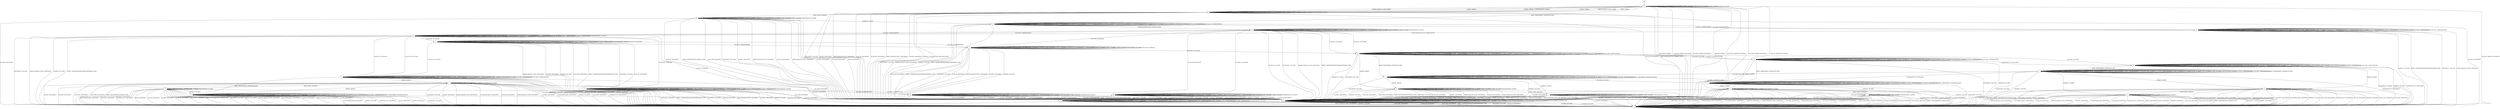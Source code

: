 digraph "" {
	graph ["Incoming time"=0.26549696922302246,
		"Outgoing time"=0.33815598487854004,
		Output="{'States': 32, 'Transitions': 683, 'Filename': '../results/ssh/OpenSSH-OpenSSH-z3-1.dot'}",
		Reference="{'States': 32, 'Transitions': 683, 'Filename': '../subjects/ssh/OpenSSH.dot'}",
		Solver=z3,
		Updated="{'States': 32, 'Transitions': 683, 'Filename': '../subjects/ssh/OpenSSH.dot'}",
		"f-measure"=1.0,
		precision=1.0,
		recall=1.0
	];
	a -> a	[key=0,
		label="KEXINIT / UNIMPLEMENTED"];
	a -> a	[key=1,
		label="CH_WINDOW_ADJUST / CH_NONE"];
	a -> a	[key=2,
		label="DEBUG / NO_RESP"];
	a -> a	[key=3,
		label="UA_PK_OK / UNIMPLEMENTED"];
	a -> a	[key=4,
		label="UA_NONE / UNIMPLEMENTED"];
	a -> a	[key=5,
		label="CH_EXTENDED_DATA / CH_NONE"];
	a -> a	[key=6,
		label="UA_PK_NOK / UNIMPLEMENTED"];
	a -> a	[key=7,
		label="CH_CLOSE / CH_NONE"];
	a -> a	[key=8,
		label="CH_REQUEST_PTY / CH_NONE"];
	a -> a	[key=9,
		label="KEX30 / UNIMPLEMENTED"];
	a -> a	[key=10,
		label="IGNORE / NO_RESP"];
	a -> a	[key=11,
		label="CH_EOF / CH_NONE"];
	a -> a	[key=12,
		label="CH_DATA / CH_NONE"];
	a -> a	[key=13,
		label="UNIMPLEMENTED / NO_RESP"];
	a -> a	[key=14,
		label="UA_PW_OK / UNIMPLEMENTED"];
	a -> a	[key=15,
		label="UA_PW_NOK / UNIMPLEMENTED"];
	a -> c	[key=0,
		label="DISCONNECT / NO_CONN"];
	a -> c	[key=1,
		label="SERVICE_REQUEST_CONN / DISCONNECT"];
	a -> c	[key=2,
		label="NEWKEYS / NO_CONN"];
	a -> c	[key=3,
		label="REKEY / UNIMPLEMENTED|UNIMPLEMENTED|NO_CONN"];
	a -> g	[key=0,
		label="SERVICE_REQUEST_AUTH / SERVICE_ACCEPT"];
	a -> h	[key=0,
		label="CH_OPEN / UNIMPLEMENTED"];
	b -> b	[key=0,
		label="SERVICE_REQUEST_AUTH / UNIMPLEMENTED"];
	b -> b	[key=1,
		label="CH_WINDOW_ADJUST / NO_RESP"];
	b -> b	[key=2,
		label="DEBUG / NO_RESP"];
	b -> b	[key=3,
		label="UA_PK_OK / UNIMPLEMENTED"];
	b -> b	[key=4,
		label="SERVICE_REQUEST_CONN / UNIMPLEMENTED"];
	b -> b	[key=5,
		label="UA_NONE / UNIMPLEMENTED"];
	b -> b	[key=6,
		label="CH_EXTENDED_DATA / NO_RESP"];
	b -> b	[key=7,
		label="UA_PK_NOK / UNIMPLEMENTED"];
	b -> b	[key=8,
		label="CH_OPEN / CH_MAX"];
	b -> b	[key=9,
		label="KEX30 / UNIMPLEMENTED"];
	b -> b	[key=10,
		label="IGNORE / NO_RESP"];
	b -> b	[key=11,
		label="CH_EOF / NO_RESP"];
	b -> b	[key=12,
		label="CH_DATA / NO_RESP"];
	b -> b	[key=13,
		label="UNIMPLEMENTED / NO_RESP"];
	b -> b	[key=14,
		label="UA_PW_OK / UNIMPLEMENTED"];
	b -> b	[key=15,
		label="UA_PW_NOK / UNIMPLEMENTED"];
	b -> m	[key=0,
		label="CH_REQUEST_PTY / CH_SUCCESS"];
	b -> t	[key=0,
		label="DISCONNECT / NO_CONN"];
	b -> t	[key=1,
		label="NEWKEYS / NO_CONN"];
	b -> u	[key=0,
		label="REKEY / KEXINIT|KEX31+NEWKEYS|NO_RESP"];
	b -> y	[key=0,
		label="CH_CLOSE / CH_CLOSE"];
	b -> cc	[key=0,
		label="KEXINIT / KEXINIT"];
	c -> c	[key=0,
		label="DISCONNECT / NO_CONN"];
	c -> c	[key=1,
		label="KEXINIT / NO_CONN"];
	c -> c	[key=2,
		label="SERVICE_REQUEST_AUTH / NO_CONN"];
	c -> c	[key=3,
		label="CH_WINDOW_ADJUST / CH_NONE"];
	c -> c	[key=4,
		label="DEBUG / NO_CONN"];
	c -> c	[key=5,
		label="UA_PK_OK / NO_CONN"];
	c -> c	[key=6,
		label="SERVICE_REQUEST_CONN / NO_CONN"];
	c -> c	[key=7,
		label="UA_NONE / NO_CONN"];
	c -> c	[key=8,
		label="CH_EXTENDED_DATA / CH_NONE"];
	c -> c	[key=9,
		label="NEWKEYS / NO_CONN"];
	c -> c	[key=10,
		label="UA_PK_NOK / NO_CONN"];
	c -> c	[key=11,
		label="CH_CLOSE / CH_NONE"];
	c -> c	[key=12,
		label="CH_REQUEST_PTY / CH_NONE"];
	c -> c	[key=13,
		label="KEX30 / NO_CONN"];
	c -> c	[key=14,
		label="IGNORE / NO_CONN"];
	c -> c	[key=15,
		label="CH_EOF / CH_NONE"];
	c -> c	[key=16,
		label="CH_DATA / CH_NONE"];
	c -> c	[key=17,
		label="UNIMPLEMENTED / NO_CONN"];
	c -> c	[key=18,
		label="UA_PW_OK / NO_CONN"];
	c -> c	[key=19,
		label="UA_PW_NOK / NO_CONN"];
	c -> c	[key=20,
		label="REKEY / NO_CONN|NO_CONN|NO_CONN"];
	c -> t	[key=0,
		label="CH_OPEN / NO_CONN"];
	d -> d	[key=0,
		label="KEXINIT / UNIMPLEMENTED"];
	d -> d	[key=1,
		label="SERVICE_REQUEST_AUTH / SERVICE_ACCEPT"];
	d -> d	[key=2,
		label="CH_WINDOW_ADJUST / UNIMPLEMENTED"];
	d -> d	[key=3,
		label="DEBUG / NO_RESP"];
	d -> d	[key=4,
		label="UA_NONE / UA_FAILURE"];
	d -> d	[key=5,
		label="CH_EXTENDED_DATA / UNIMPLEMENTED"];
	d -> d	[key=6,
		label="CH_OPEN / CH_MAX"];
	d -> d	[key=7,
		label="CH_REQUEST_PTY / UNIMPLEMENTED"];
	d -> d	[key=8,
		label="KEX30 / UNIMPLEMENTED"];
	d -> d	[key=9,
		label="IGNORE / NO_RESP"];
	d -> d	[key=10,
		label="CH_EOF / UNIMPLEMENTED"];
	d -> d	[key=11,
		label="CH_DATA / UNIMPLEMENTED"];
	d -> d	[key=12,
		label="UNIMPLEMENTED / NO_RESP"];
	d -> t	[key=0,
		label="DISCONNECT / NO_CONN"];
	d -> t	[key=1,
		label="UA_PK_OK / DISCONNECT"];
	d -> t	[key=2,
		label="SERVICE_REQUEST_CONN / DISCONNECT"];
	d -> t	[key=3,
		label="NEWKEYS / NO_CONN"];
	d -> t	[key=4,
		label="UA_PK_NOK / DISCONNECT"];
	d -> t	[key=5,
		label="UA_PW_OK / DISCONNECT"];
	d -> t	[key=6,
		label="UA_PW_NOK / DISCONNECT"];
	d -> t	[key=7,
		label="REKEY / UNIMPLEMENTED|UNIMPLEMENTED|NO_CONN"];
	d -> ff	[key=0,
		label="CH_CLOSE / UNIMPLEMENTED"];
	e -> c	[key=0,
		label="DISCONNECT / NO_CONN"];
	e -> c	[key=1,
		label="KEXINIT / DISCONNECT"];
	e -> c	[key=2,
		label="SERVICE_REQUEST_AUTH / DISCONNECT"];
	e -> c	[key=3,
		label="UA_PK_OK / DISCONNECT"];
	e -> c	[key=4,
		label="SERVICE_REQUEST_CONN / DISCONNECT"];
	e -> c	[key=5,
		label="UA_NONE / DISCONNECT"];
	e -> c	[key=6,
		label="UA_PK_NOK / DISCONNECT"];
	e -> c	[key=7,
		label="KEX30 / DISCONNECT"];
	e -> c	[key=8,
		label="UA_PW_OK / DISCONNECT"];
	e -> c	[key=9,
		label="UA_PW_NOK / DISCONNECT"];
	e -> c	[key=10,
		label="REKEY / DISCONNECT|NO_CONN|NO_CONN"];
	e -> e	[key=0,
		label="CH_WINDOW_ADJUST / CH_NONE"];
	e -> e	[key=1,
		label="DEBUG / NO_RESP"];
	e -> e	[key=2,
		label="CH_EXTENDED_DATA / CH_NONE"];
	e -> e	[key=3,
		label="CH_CLOSE / CH_NONE"];
	e -> e	[key=4,
		label="CH_REQUEST_PTY / CH_NONE"];
	e -> e	[key=5,
		label="IGNORE / NO_RESP"];
	e -> e	[key=6,
		label="CH_EOF / CH_NONE"];
	e -> e	[key=7,
		label="CH_DATA / CH_NONE"];
	e -> e	[key=8,
		label="UNIMPLEMENTED / NO_RESP"];
	e -> l	[key=0,
		label="NEWKEYS / NO_RESP"];
	e -> t	[key=0,
		label="CH_OPEN / DISCONNECT"];
	f -> c	[key=0,
		label="CH_CLOSE / DISCONNECT"];
	f -> f	[key=0,
		label="DEBUG / NO_RESP"];
	f -> f	[key=1,
		label="CH_OPEN / CH_MAX"];
	f -> f	[key=2,
		label="IGNORE / NO_RESP"];
	f -> f	[key=3,
		label="UNIMPLEMENTED / NO_RESP"];
	f -> j	[key=0,
		label="KEX30 / KEX31+NEWKEYS"];
	f -> t	[key=0,
		label="DISCONNECT / NO_CONN"];
	f -> t	[key=1,
		label="KEXINIT / DISCONNECT"];
	f -> t	[key=2,
		label="SERVICE_REQUEST_AUTH / DISCONNECT"];
	f -> t	[key=3,
		label="CH_WINDOW_ADJUST / DISCONNECT"];
	f -> t	[key=4,
		label="UA_PK_OK / DISCONNECT"];
	f -> t	[key=5,
		label="SERVICE_REQUEST_CONN / DISCONNECT"];
	f -> t	[key=6,
		label="UA_NONE / DISCONNECT"];
	f -> t	[key=7,
		label="CH_EXTENDED_DATA / DISCONNECT"];
	f -> t	[key=8,
		label="NEWKEYS / NO_CONN"];
	f -> t	[key=9,
		label="UA_PK_NOK / DISCONNECT"];
	f -> t	[key=10,
		label="CH_REQUEST_PTY / DISCONNECT"];
	f -> t	[key=11,
		label="CH_EOF / DISCONNECT"];
	f -> t	[key=12,
		label="CH_DATA / DISCONNECT"];
	f -> t	[key=13,
		label="UA_PW_OK / DISCONNECT"];
	f -> t	[key=14,
		label="UA_PW_NOK / DISCONNECT"];
	f -> t	[key=15,
		label="REKEY / DISCONNECT|NO_CONN|NO_CONN"];
	g -> c	[key=0,
		label="DISCONNECT / NO_CONN"];
	g -> c	[key=1,
		label="SERVICE_REQUEST_CONN / DISCONNECT"];
	g -> c	[key=2,
		label="NEWKEYS / NO_CONN"];
	g -> c	[key=3,
		label="REKEY / UNIMPLEMENTED|UNIMPLEMENTED|NO_CONN"];
	g -> g	[key=0,
		label="KEXINIT / UNIMPLEMENTED"];
	g -> g	[key=1,
		label="SERVICE_REQUEST_AUTH / SERVICE_ACCEPT"];
	g -> g	[key=2,
		label="CH_WINDOW_ADJUST / CH_NONE"];
	g -> g	[key=3,
		label="DEBUG / NO_RESP"];
	g -> g	[key=4,
		label="CH_EXTENDED_DATA / CH_NONE"];
	g -> g	[key=5,
		label="CH_CLOSE / CH_NONE"];
	g -> g	[key=6,
		label="CH_REQUEST_PTY / CH_NONE"];
	g -> g	[key=7,
		label="KEX30 / UNIMPLEMENTED"];
	g -> g	[key=8,
		label="IGNORE / NO_RESP"];
	g -> g	[key=9,
		label="CH_EOF / CH_NONE"];
	g -> g	[key=10,
		label="CH_DATA / CH_NONE"];
	g -> g	[key=11,
		label="UNIMPLEMENTED / NO_RESP"];
	g -> k	[key=0,
		label="CH_OPEN / UNIMPLEMENTED"];
	g -> r	[key=0,
		label="UA_PW_NOK / UA_FAILURE"];
	g -> y	[key=0,
		label="UA_PK_OK / UA_SUCCESS"];
	g -> y	[key=1,
		label="UA_PW_OK / UA_SUCCESS"];
	g -> aa	[key=0,
		label="UA_PK_NOK / UA_FAILURE"];
	g -> ff	[key=0,
		label="UA_NONE / UA_FAILURE"];
	h -> a	[key=0,
		label="CH_CLOSE / UNIMPLEMENTED"];
	h -> h	[key=0,
		label="KEXINIT / UNIMPLEMENTED"];
	h -> h	[key=1,
		label="CH_WINDOW_ADJUST / UNIMPLEMENTED"];
	h -> h	[key=2,
		label="DEBUG / NO_RESP"];
	h -> h	[key=3,
		label="UA_PK_OK / UNIMPLEMENTED"];
	h -> h	[key=4,
		label="UA_NONE / UNIMPLEMENTED"];
	h -> h	[key=5,
		label="CH_EXTENDED_DATA / UNIMPLEMENTED"];
	h -> h	[key=6,
		label="UA_PK_NOK / UNIMPLEMENTED"];
	h -> h	[key=7,
		label="CH_OPEN / CH_MAX"];
	h -> h	[key=8,
		label="CH_REQUEST_PTY / UNIMPLEMENTED"];
	h -> h	[key=9,
		label="KEX30 / UNIMPLEMENTED"];
	h -> h	[key=10,
		label="IGNORE / NO_RESP"];
	h -> h	[key=11,
		label="CH_EOF / UNIMPLEMENTED"];
	h -> h	[key=12,
		label="CH_DATA / UNIMPLEMENTED"];
	h -> h	[key=13,
		label="UNIMPLEMENTED / NO_RESP"];
	h -> h	[key=14,
		label="UA_PW_OK / UNIMPLEMENTED"];
	h -> h	[key=15,
		label="UA_PW_NOK / UNIMPLEMENTED"];
	h -> k	[key=0,
		label="SERVICE_REQUEST_AUTH / SERVICE_ACCEPT"];
	h -> t	[key=0,
		label="DISCONNECT / NO_CONN"];
	h -> t	[key=1,
		label="SERVICE_REQUEST_CONN / DISCONNECT"];
	h -> t	[key=2,
		label="NEWKEYS / NO_CONN"];
	h -> t	[key=3,
		label="REKEY / UNIMPLEMENTED|UNIMPLEMENTED|NO_CONN"];
	i -> c	[key=0,
		label="CH_CLOSE / DISCONNECT"];
	i -> i	[key=0,
		label="DEBUG / NO_RESP"];
	i -> i	[key=1,
		label="CH_OPEN / CH_MAX"];
	i -> i	[key=2,
		label="IGNORE / NO_RESP"];
	i -> i	[key=3,
		label="UNIMPLEMENTED / NO_RESP"];
	i -> t	[key=0,
		label="DISCONNECT / NO_CONN"];
	i -> t	[key=1,
		label="KEXINIT / DISCONNECT"];
	i -> t	[key=2,
		label="SERVICE_REQUEST_AUTH / DISCONNECT"];
	i -> t	[key=3,
		label="CH_WINDOW_ADJUST / DISCONNECT"];
	i -> t	[key=4,
		label="UA_PK_OK / DISCONNECT"];
	i -> t	[key=5,
		label="SERVICE_REQUEST_CONN / DISCONNECT"];
	i -> t	[key=6,
		label="UA_NONE / DISCONNECT"];
	i -> t	[key=7,
		label="CH_EXTENDED_DATA / DISCONNECT"];
	i -> t	[key=8,
		label="NEWKEYS / NO_CONN"];
	i -> t	[key=9,
		label="UA_PK_NOK / DISCONNECT"];
	i -> t	[key=10,
		label="CH_REQUEST_PTY / DISCONNECT"];
	i -> t	[key=11,
		label="CH_EOF / DISCONNECT"];
	i -> t	[key=12,
		label="CH_DATA / DISCONNECT"];
	i -> t	[key=13,
		label="UA_PW_OK / DISCONNECT"];
	i -> t	[key=14,
		label="UA_PW_NOK / DISCONNECT"];
	i -> t	[key=15,
		label="REKEY / DISCONNECT|NO_CONN|NO_CONN"];
	i -> z	[key=0,
		label="KEX30 / KEX31+NEWKEYS"];
	j -> c	[key=0,
		label="CH_CLOSE / DISCONNECT"];
	j -> j	[key=0,
		label="DEBUG / NO_RESP"];
	j -> j	[key=1,
		label="CH_OPEN / CH_MAX"];
	j -> j	[key=2,
		label="IGNORE / NO_RESP"];
	j -> j	[key=3,
		label="UNIMPLEMENTED / NO_RESP"];
	j -> s	[key=0,
		label="NEWKEYS / NO_RESP"];
	j -> t	[key=0,
		label="DISCONNECT / NO_CONN"];
	j -> t	[key=1,
		label="KEXINIT / DISCONNECT"];
	j -> t	[key=2,
		label="SERVICE_REQUEST_AUTH / DISCONNECT"];
	j -> t	[key=3,
		label="CH_WINDOW_ADJUST / DISCONNECT"];
	j -> t	[key=4,
		label="UA_PK_OK / DISCONNECT"];
	j -> t	[key=5,
		label="SERVICE_REQUEST_CONN / DISCONNECT"];
	j -> t	[key=6,
		label="UA_NONE / DISCONNECT"];
	j -> t	[key=7,
		label="CH_EXTENDED_DATA / DISCONNECT"];
	j -> t	[key=8,
		label="UA_PK_NOK / DISCONNECT"];
	j -> t	[key=9,
		label="CH_REQUEST_PTY / DISCONNECT"];
	j -> t	[key=10,
		label="KEX30 / DISCONNECT"];
	j -> t	[key=11,
		label="CH_EOF / DISCONNECT"];
	j -> t	[key=12,
		label="CH_DATA / DISCONNECT"];
	j -> t	[key=13,
		label="UA_PW_OK / DISCONNECT"];
	j -> t	[key=14,
		label="UA_PW_NOK / DISCONNECT"];
	j -> t	[key=15,
		label="REKEY / DISCONNECT|NO_CONN|NO_CONN"];
	k -> d	[key=0,
		label="UA_NONE / UA_FAILURE"];
	k -> g	[key=0,
		label="CH_CLOSE / UNIMPLEMENTED"];
	k -> k	[key=0,
		label="KEXINIT / UNIMPLEMENTED"];
	k -> k	[key=1,
		label="SERVICE_REQUEST_AUTH / SERVICE_ACCEPT"];
	k -> k	[key=2,
		label="CH_WINDOW_ADJUST / UNIMPLEMENTED"];
	k -> k	[key=3,
		label="DEBUG / NO_RESP"];
	k -> k	[key=4,
		label="CH_EXTENDED_DATA / UNIMPLEMENTED"];
	k -> k	[key=5,
		label="CH_OPEN / CH_MAX"];
	k -> k	[key=6,
		label="CH_REQUEST_PTY / UNIMPLEMENTED"];
	k -> k	[key=7,
		label="KEX30 / UNIMPLEMENTED"];
	k -> k	[key=8,
		label="IGNORE / NO_RESP"];
	k -> k	[key=9,
		label="CH_EOF / UNIMPLEMENTED"];
	k -> k	[key=10,
		label="CH_DATA / UNIMPLEMENTED"];
	k -> k	[key=11,
		label="UNIMPLEMENTED / NO_RESP"];
	k -> o	[key=0,
		label="UA_PW_NOK / UA_FAILURE"];
	k -> q	[key=0,
		label="UA_PK_NOK / UA_FAILURE"];
	k -> t	[key=0,
		label="DISCONNECT / NO_CONN"];
	k -> t	[key=1,
		label="SERVICE_REQUEST_CONN / DISCONNECT"];
	k -> t	[key=2,
		label="NEWKEYS / NO_CONN"];
	k -> t	[key=3,
		label="REKEY / UNIMPLEMENTED|UNIMPLEMENTED|NO_CONN"];
	k -> x	[key=0,
		label="UA_PK_OK / UA_SUCCESS"];
	k -> x	[key=1,
		label="UA_PW_OK / UA_SUCCESS"];
	l -> c	[key=0,
		label="DISCONNECT / NO_CONN"];
	l -> c	[key=1,
		label="NEWKEYS / NO_CONN"];
	l -> l	[key=0,
		label="SERVICE_REQUEST_AUTH / NO_RESP"];
	l -> l	[key=1,
		label="CH_WINDOW_ADJUST / CH_NONE"];
	l -> l	[key=2,
		label="DEBUG / NO_RESP"];
	l -> l	[key=3,
		label="UA_PK_OK / UNIMPLEMENTED"];
	l -> l	[key=4,
		label="SERVICE_REQUEST_CONN / NO_RESP"];
	l -> l	[key=5,
		label="UA_NONE / UNIMPLEMENTED"];
	l -> l	[key=6,
		label="CH_EXTENDED_DATA / CH_NONE"];
	l -> l	[key=7,
		label="UA_PK_NOK / UNIMPLEMENTED"];
	l -> l	[key=8,
		label="CH_CLOSE / CH_NONE"];
	l -> l	[key=9,
		label="CH_REQUEST_PTY / CH_NONE"];
	l -> l	[key=10,
		label="KEX30 / NO_RESP"];
	l -> l	[key=11,
		label="IGNORE / NO_RESP"];
	l -> l	[key=12,
		label="CH_EOF / CH_NONE"];
	l -> l	[key=13,
		label="CH_DATA / CH_NONE"];
	l -> l	[key=14,
		label="UNIMPLEMENTED / NO_RESP"];
	l -> l	[key=15,
		label="UA_PW_OK / UNIMPLEMENTED"];
	l -> l	[key=16,
		label="UA_PW_NOK / UNIMPLEMENTED"];
	l -> l	[key=17,
		label="REKEY / KEXINIT|KEX31+NEWKEYS|NO_RESP"];
	l -> p	[key=0,
		label="KEXINIT / KEXINIT"];
	l -> u	[key=0,
		label="CH_OPEN / CH_OPEN_SUCCESS"];
	m -> f	[key=0,
		label="KEXINIT / KEXINIT"];
	m -> m	[key=0,
		label="SERVICE_REQUEST_AUTH / UNIMPLEMENTED"];
	m -> m	[key=1,
		label="CH_WINDOW_ADJUST / NO_RESP"];
	m -> m	[key=2,
		label="DEBUG / NO_RESP"];
	m -> m	[key=3,
		label="UA_PK_OK / UNIMPLEMENTED"];
	m -> m	[key=4,
		label="SERVICE_REQUEST_CONN / UNIMPLEMENTED"];
	m -> m	[key=5,
		label="UA_NONE / UNIMPLEMENTED"];
	m -> m	[key=6,
		label="CH_EXTENDED_DATA / NO_RESP"];
	m -> m	[key=7,
		label="UA_PK_NOK / UNIMPLEMENTED"];
	m -> m	[key=8,
		label="CH_OPEN / CH_MAX"];
	m -> m	[key=9,
		label="KEX30 / UNIMPLEMENTED"];
	m -> m	[key=10,
		label="IGNORE / NO_RESP"];
	m -> m	[key=11,
		label="CH_EOF / NO_RESP"];
	m -> m	[key=12,
		label="CH_DATA / NO_RESP"];
	m -> m	[key=13,
		label="UNIMPLEMENTED / NO_RESP"];
	m -> m	[key=14,
		label="UA_PW_OK / UNIMPLEMENTED"];
	m -> m	[key=15,
		label="UA_PW_NOK / UNIMPLEMENTED"];
	m -> s	[key=0,
		label="REKEY / KEXINIT|KEX31+NEWKEYS|NO_RESP"];
	m -> t	[key=0,
		label="DISCONNECT / NO_CONN"];
	m -> t	[key=1,
		label="NEWKEYS / NO_CONN"];
	m -> t	[key=2,
		label="CH_REQUEST_PTY / DISCONNECT"];
	m -> y	[key=0,
		label="CH_CLOSE / CH_CLOSE"];
	n -> a	[key=0,
		label="REKEY / KEXINIT|KEX31+NEWKEYS|NO_RESP"];
	n -> c	[key=0,
		label="DISCONNECT / KEXINIT"];
	n -> c	[key=1,
		label="UA_PK_OK / KEXINIT+DISCONNECT"];
	n -> c	[key=2,
		label="UA_NONE / KEXINIT+DISCONNECT"];
	n -> c	[key=3,
		label="NEWKEYS / KEXINIT"];
	n -> c	[key=4,
		label="UA_PK_NOK / KEXINIT+DISCONNECT"];
	n -> c	[key=5,
		label="UA_PW_OK / KEXINIT+DISCONNECT"];
	n -> c	[key=6,
		label="UA_PW_NOK / KEXINIT+DISCONNECT"];
	n -> n	[key=0,
		label="CH_WINDOW_ADJUST / CH_NONE"];
	n -> n	[key=1,
		label="CH_EXTENDED_DATA / CH_NONE"];
	n -> n	[key=2,
		label="CH_CLOSE / CH_NONE"];
	n -> n	[key=3,
		label="CH_REQUEST_PTY / CH_NONE"];
	n -> n	[key=4,
		label="CH_EOF / CH_NONE"];
	n -> n	[key=5,
		label="CH_DATA / CH_NONE"];
	n -> t	[key=0,
		label="CH_OPEN / KEXINIT+DISCONNECT"];
	n -> dd	[key=0,
		label="KEXINIT / KEXINIT"];
	n -> dd	[key=1,
		label="SERVICE_REQUEST_AUTH / KEXINIT"];
	n -> dd	[key=2,
		label="DEBUG / KEXINIT"];
	n -> dd	[key=3,
		label="SERVICE_REQUEST_CONN / KEXINIT"];
	n -> dd	[key=4,
		label="KEX30 / KEXINIT"];
	n -> dd	[key=5,
		label="IGNORE / KEXINIT"];
	n -> dd	[key=6,
		label="UNIMPLEMENTED / KEXINIT"];
	o -> o	[key=0,
		label="KEXINIT / UNIMPLEMENTED"];
	o -> o	[key=1,
		label="SERVICE_REQUEST_AUTH / SERVICE_ACCEPT"];
	o -> o	[key=2,
		label="CH_WINDOW_ADJUST / UNIMPLEMENTED"];
	o -> o	[key=3,
		label="DEBUG / NO_RESP"];
	o -> o	[key=4,
		label="CH_EXTENDED_DATA / UNIMPLEMENTED"];
	o -> o	[key=5,
		label="CH_OPEN / CH_MAX"];
	o -> o	[key=6,
		label="CH_REQUEST_PTY / UNIMPLEMENTED"];
	o -> o	[key=7,
		label="KEX30 / UNIMPLEMENTED"];
	o -> o	[key=8,
		label="IGNORE / NO_RESP"];
	o -> o	[key=9,
		label="CH_EOF / UNIMPLEMENTED"];
	o -> o	[key=10,
		label="CH_DATA / UNIMPLEMENTED"];
	o -> o	[key=11,
		label="UNIMPLEMENTED / NO_RESP"];
	o -> o	[key=12,
		label="UA_PW_NOK / UA_FAILURE"];
	o -> r	[key=0,
		label="CH_CLOSE / UNIMPLEMENTED"];
	o -> t	[key=0,
		label="DISCONNECT / NO_CONN"];
	o -> t	[key=1,
		label="UA_PK_OK / DISCONNECT"];
	o -> t	[key=2,
		label="SERVICE_REQUEST_CONN / DISCONNECT"];
	o -> t	[key=3,
		label="UA_NONE / DISCONNECT"];
	o -> t	[key=4,
		label="NEWKEYS / NO_CONN"];
	o -> t	[key=5,
		label="UA_PK_NOK / DISCONNECT"];
	o -> t	[key=6,
		label="REKEY / UNIMPLEMENTED|UNIMPLEMENTED|NO_CONN"];
	o -> x	[key=0,
		label="UA_PW_OK / UA_SUCCESS"];
	p -> c	[key=0,
		label="DISCONNECT / NO_CONN"];
	p -> c	[key=1,
		label="KEXINIT / DISCONNECT"];
	p -> c	[key=2,
		label="SERVICE_REQUEST_AUTH / DISCONNECT"];
	p -> c	[key=3,
		label="UA_PK_OK / DISCONNECT"];
	p -> c	[key=4,
		label="SERVICE_REQUEST_CONN / DISCONNECT"];
	p -> c	[key=5,
		label="UA_NONE / DISCONNECT"];
	p -> c	[key=6,
		label="NEWKEYS / NO_CONN"];
	p -> c	[key=7,
		label="UA_PK_NOK / DISCONNECT"];
	p -> c	[key=8,
		label="UA_PW_OK / DISCONNECT"];
	p -> c	[key=9,
		label="UA_PW_NOK / DISCONNECT"];
	p -> c	[key=10,
		label="REKEY / DISCONNECT|NO_CONN|NO_CONN"];
	p -> e	[key=0,
		label="KEX30 / KEX31+NEWKEYS"];
	p -> p	[key=0,
		label="CH_WINDOW_ADJUST / CH_NONE"];
	p -> p	[key=1,
		label="DEBUG / NO_RESP"];
	p -> p	[key=2,
		label="CH_EXTENDED_DATA / CH_NONE"];
	p -> p	[key=3,
		label="CH_CLOSE / CH_NONE"];
	p -> p	[key=4,
		label="CH_REQUEST_PTY / CH_NONE"];
	p -> p	[key=5,
		label="IGNORE / NO_RESP"];
	p -> p	[key=6,
		label="CH_EOF / CH_NONE"];
	p -> p	[key=7,
		label="CH_DATA / CH_NONE"];
	p -> p	[key=8,
		label="UNIMPLEMENTED / NO_RESP"];
	p -> t	[key=0,
		label="CH_OPEN / DISCONNECT"];
	q -> q	[key=0,
		label="KEXINIT / UNIMPLEMENTED"];
	q -> q	[key=1,
		label="SERVICE_REQUEST_AUTH / SERVICE_ACCEPT"];
	q -> q	[key=2,
		label="CH_WINDOW_ADJUST / UNIMPLEMENTED"];
	q -> q	[key=3,
		label="DEBUG / NO_RESP"];
	q -> q	[key=4,
		label="CH_EXTENDED_DATA / UNIMPLEMENTED"];
	q -> q	[key=5,
		label="UA_PK_NOK / UA_FAILURE"];
	q -> q	[key=6,
		label="CH_OPEN / CH_MAX"];
	q -> q	[key=7,
		label="CH_REQUEST_PTY / UNIMPLEMENTED"];
	q -> q	[key=8,
		label="KEX30 / UNIMPLEMENTED"];
	q -> q	[key=9,
		label="IGNORE / NO_RESP"];
	q -> q	[key=10,
		label="CH_EOF / UNIMPLEMENTED"];
	q -> q	[key=11,
		label="CH_DATA / UNIMPLEMENTED"];
	q -> q	[key=12,
		label="UNIMPLEMENTED / NO_RESP"];
	q -> t	[key=0,
		label="DISCONNECT / NO_CONN"];
	q -> t	[key=1,
		label="UA_PK_OK / DISCONNECT"];
	q -> t	[key=2,
		label="SERVICE_REQUEST_CONN / DISCONNECT"];
	q -> t	[key=3,
		label="UA_NONE / DISCONNECT"];
	q -> t	[key=4,
		label="NEWKEYS / NO_CONN"];
	q -> t	[key=5,
		label="UA_PW_OK / DISCONNECT"];
	q -> t	[key=6,
		label="UA_PW_NOK / DISCONNECT"];
	q -> t	[key=7,
		label="REKEY / UNIMPLEMENTED|UNIMPLEMENTED|NO_CONN"];
	q -> aa	[key=0,
		label="CH_CLOSE / UNIMPLEMENTED"];
	r -> c	[key=0,
		label="DISCONNECT / NO_CONN"];
	r -> c	[key=1,
		label="UA_PK_OK / DISCONNECT"];
	r -> c	[key=2,
		label="SERVICE_REQUEST_CONN / DISCONNECT"];
	r -> c	[key=3,
		label="UA_NONE / DISCONNECT"];
	r -> c	[key=4,
		label="NEWKEYS / NO_CONN"];
	r -> c	[key=5,
		label="UA_PK_NOK / DISCONNECT"];
	r -> c	[key=6,
		label="REKEY / UNIMPLEMENTED|UNIMPLEMENTED|NO_CONN"];
	r -> o	[key=0,
		label="CH_OPEN / UNIMPLEMENTED"];
	r -> r	[key=0,
		label="KEXINIT / UNIMPLEMENTED"];
	r -> r	[key=1,
		label="SERVICE_REQUEST_AUTH / SERVICE_ACCEPT"];
	r -> r	[key=2,
		label="CH_WINDOW_ADJUST / CH_NONE"];
	r -> r	[key=3,
		label="DEBUG / NO_RESP"];
	r -> r	[key=4,
		label="CH_EXTENDED_DATA / CH_NONE"];
	r -> r	[key=5,
		label="CH_CLOSE / CH_NONE"];
	r -> r	[key=6,
		label="CH_REQUEST_PTY / CH_NONE"];
	r -> r	[key=7,
		label="KEX30 / UNIMPLEMENTED"];
	r -> r	[key=8,
		label="IGNORE / NO_RESP"];
	r -> r	[key=9,
		label="CH_EOF / CH_NONE"];
	r -> r	[key=10,
		label="CH_DATA / CH_NONE"];
	r -> r	[key=11,
		label="UNIMPLEMENTED / NO_RESP"];
	r -> r	[key=12,
		label="UA_PW_NOK / UA_FAILURE"];
	r -> y	[key=0,
		label="UA_PW_OK / UA_SUCCESS"];
	s -> f	[key=0,
		label="KEXINIT / KEXINIT"];
	s -> l	[key=0,
		label="CH_CLOSE / CH_CLOSE"];
	s -> s	[key=0,
		label="SERVICE_REQUEST_AUTH / NO_RESP"];
	s -> s	[key=1,
		label="CH_WINDOW_ADJUST / NO_RESP"];
	s -> s	[key=2,
		label="DEBUG / NO_RESP"];
	s -> s	[key=3,
		label="UA_PK_OK / UNIMPLEMENTED"];
	s -> s	[key=4,
		label="SERVICE_REQUEST_CONN / NO_RESP"];
	s -> s	[key=5,
		label="UA_NONE / UNIMPLEMENTED"];
	s -> s	[key=6,
		label="CH_EXTENDED_DATA / NO_RESP"];
	s -> s	[key=7,
		label="UA_PK_NOK / UNIMPLEMENTED"];
	s -> s	[key=8,
		label="CH_OPEN / CH_MAX"];
	s -> s	[key=9,
		label="KEX30 / NO_RESP"];
	s -> s	[key=10,
		label="IGNORE / NO_RESP"];
	s -> s	[key=11,
		label="CH_EOF / NO_RESP"];
	s -> s	[key=12,
		label="CH_DATA / NO_RESP"];
	s -> s	[key=13,
		label="UNIMPLEMENTED / NO_RESP"];
	s -> s	[key=14,
		label="UA_PW_OK / UNIMPLEMENTED"];
	s -> s	[key=15,
		label="UA_PW_NOK / UNIMPLEMENTED"];
	s -> s	[key=16,
		label="REKEY / KEXINIT|KEX31+NEWKEYS|NO_RESP"];
	s -> t	[key=0,
		label="DISCONNECT / NO_CONN"];
	s -> t	[key=1,
		label="NEWKEYS / NO_CONN"];
	s -> t	[key=2,
		label="CH_REQUEST_PTY / DISCONNECT"];
	t -> c	[key=0,
		label="CH_CLOSE / NO_CONN"];
	t -> t	[key=0,
		label="DISCONNECT / NO_CONN"];
	t -> t	[key=1,
		label="KEXINIT / NO_CONN"];
	t -> t	[key=2,
		label="SERVICE_REQUEST_AUTH / NO_CONN"];
	t -> t	[key=3,
		label="CH_WINDOW_ADJUST / NO_CONN"];
	t -> t	[key=4,
		label="DEBUG / NO_CONN"];
	t -> t	[key=5,
		label="UA_PK_OK / NO_CONN"];
	t -> t	[key=6,
		label="SERVICE_REQUEST_CONN / NO_CONN"];
	t -> t	[key=7,
		label="UA_NONE / NO_CONN"];
	t -> t	[key=8,
		label="CH_EXTENDED_DATA / NO_CONN"];
	t -> t	[key=9,
		label="NEWKEYS / NO_CONN"];
	t -> t	[key=10,
		label="UA_PK_NOK / NO_CONN"];
	t -> t	[key=11,
		label="CH_OPEN / CH_MAX"];
	t -> t	[key=12,
		label="CH_REQUEST_PTY / NO_CONN"];
	t -> t	[key=13,
		label="KEX30 / NO_CONN"];
	t -> t	[key=14,
		label="IGNORE / NO_CONN"];
	t -> t	[key=15,
		label="CH_EOF / NO_CONN"];
	t -> t	[key=16,
		label="CH_DATA / NO_CONN"];
	t -> t	[key=17,
		label="UNIMPLEMENTED / NO_CONN"];
	t -> t	[key=18,
		label="UA_PW_OK / NO_CONN"];
	t -> t	[key=19,
		label="UA_PW_NOK / NO_CONN"];
	t -> t	[key=20,
		label="REKEY / NO_CONN|NO_CONN|NO_CONN"];
	u -> l	[key=0,
		label="CH_CLOSE / CH_CLOSE"];
	u -> s	[key=0,
		label="CH_REQUEST_PTY / CH_SUCCESS"];
	u -> t	[key=0,
		label="DISCONNECT / NO_CONN"];
	u -> t	[key=1,
		label="NEWKEYS / NO_CONN"];
	u -> u	[key=0,
		label="SERVICE_REQUEST_AUTH / NO_RESP"];
	u -> u	[key=1,
		label="CH_WINDOW_ADJUST / NO_RESP"];
	u -> u	[key=2,
		label="DEBUG / NO_RESP"];
	u -> u	[key=3,
		label="UA_PK_OK / UNIMPLEMENTED"];
	u -> u	[key=4,
		label="SERVICE_REQUEST_CONN / NO_RESP"];
	u -> u	[key=5,
		label="UA_NONE / UNIMPLEMENTED"];
	u -> u	[key=6,
		label="CH_EXTENDED_DATA / NO_RESP"];
	u -> u	[key=7,
		label="UA_PK_NOK / UNIMPLEMENTED"];
	u -> u	[key=8,
		label="CH_OPEN / CH_MAX"];
	u -> u	[key=9,
		label="KEX30 / NO_RESP"];
	u -> u	[key=10,
		label="IGNORE / NO_RESP"];
	u -> u	[key=11,
		label="CH_EOF / NO_RESP"];
	u -> u	[key=12,
		label="CH_DATA / NO_RESP"];
	u -> u	[key=13,
		label="UNIMPLEMENTED / NO_RESP"];
	u -> u	[key=14,
		label="UA_PW_OK / UNIMPLEMENTED"];
	u -> u	[key=15,
		label="UA_PW_NOK / UNIMPLEMENTED"];
	u -> u	[key=16,
		label="REKEY / KEXINIT|KEX31+NEWKEYS|NO_RESP"];
	u -> cc	[key=0,
		label="KEXINIT / KEXINIT"];
	v -> c	[key=0,
		label="CH_CLOSE / DISCONNECT"];
	v -> t	[key=0,
		label="DISCONNECT / NO_CONN"];
	v -> t	[key=1,
		label="KEXINIT / DISCONNECT"];
	v -> t	[key=2,
		label="SERVICE_REQUEST_AUTH / DISCONNECT"];
	v -> t	[key=3,
		label="CH_WINDOW_ADJUST / DISCONNECT"];
	v -> t	[key=4,
		label="UA_PK_OK / DISCONNECT"];
	v -> t	[key=5,
		label="SERVICE_REQUEST_CONN / DISCONNECT"];
	v -> t	[key=6,
		label="UA_NONE / DISCONNECT"];
	v -> t	[key=7,
		label="CH_EXTENDED_DATA / DISCONNECT"];
	v -> t	[key=8,
		label="UA_PK_NOK / DISCONNECT"];
	v -> t	[key=9,
		label="CH_REQUEST_PTY / DISCONNECT"];
	v -> t	[key=10,
		label="KEX30 / DISCONNECT"];
	v -> t	[key=11,
		label="CH_EOF / DISCONNECT"];
	v -> t	[key=12,
		label="CH_DATA / DISCONNECT"];
	v -> t	[key=13,
		label="UA_PW_OK / DISCONNECT"];
	v -> t	[key=14,
		label="UA_PW_NOK / DISCONNECT"];
	v -> t	[key=15,
		label="REKEY / DISCONNECT|NO_CONN|NO_CONN"];
	v -> u	[key=0,
		label="NEWKEYS / NO_RESP"];
	v -> v	[key=0,
		label="DEBUG / NO_RESP"];
	v -> v	[key=1,
		label="CH_OPEN / CH_MAX"];
	v -> v	[key=2,
		label="IGNORE / NO_RESP"];
	v -> v	[key=3,
		label="UNIMPLEMENTED / NO_RESP"];
	w -> c	[key=0,
		label="CH_CLOSE / DISCONNECT"];
	w -> i	[key=0,
		label="KEXINIT / KEXINIT"];
	w -> t	[key=0,
		label="DISCONNECT / NO_CONN"];
	w -> t	[key=1,
		label="CH_EXTENDED_DATA / DISCONNECT"];
	w -> t	[key=2,
		label="NEWKEYS / NO_CONN"];
	w -> t	[key=3,
		label="CH_REQUEST_PTY / DISCONNECT"];
	w -> t	[key=4,
		label="CH_EOF / DISCONNECT"];
	w -> t	[key=5,
		label="CH_DATA / DISCONNECT"];
	w -> w	[key=0,
		label="SERVICE_REQUEST_AUTH / NO_RESP"];
	w -> w	[key=1,
		label="CH_WINDOW_ADJUST / NO_RESP"];
	w -> w	[key=2,
		label="DEBUG / NO_RESP"];
	w -> w	[key=3,
		label="UA_PK_OK / UNIMPLEMENTED"];
	w -> w	[key=4,
		label="SERVICE_REQUEST_CONN / NO_RESP"];
	w -> w	[key=5,
		label="UA_NONE / UNIMPLEMENTED"];
	w -> w	[key=6,
		label="UA_PK_NOK / UNIMPLEMENTED"];
	w -> w	[key=7,
		label="CH_OPEN / CH_MAX"];
	w -> w	[key=8,
		label="KEX30 / NO_RESP"];
	w -> w	[key=9,
		label="IGNORE / NO_RESP"];
	w -> w	[key=10,
		label="UNIMPLEMENTED / NO_RESP"];
	w -> w	[key=11,
		label="UA_PW_OK / UNIMPLEMENTED"];
	w -> w	[key=12,
		label="UA_PW_NOK / UNIMPLEMENTED"];
	w -> w	[key=13,
		label="REKEY / KEXINIT|KEX31+NEWKEYS|NO_RESP"];
	x -> c	[key=0,
		label="CH_CLOSE / DISCONNECT"];
	x -> i	[key=0,
		label="KEXINIT / KEXINIT"];
	x -> t	[key=0,
		label="DISCONNECT / NO_CONN"];
	x -> t	[key=1,
		label="CH_EXTENDED_DATA / DISCONNECT"];
	x -> t	[key=2,
		label="NEWKEYS / NO_CONN"];
	x -> t	[key=3,
		label="CH_REQUEST_PTY / DISCONNECT"];
	x -> t	[key=4,
		label="CH_EOF / DISCONNECT"];
	x -> t	[key=5,
		label="CH_DATA / DISCONNECT"];
	x -> w	[key=0,
		label="REKEY / KEXINIT|KEX31+NEWKEYS|NO_RESP"];
	x -> x	[key=0,
		label="SERVICE_REQUEST_AUTH / UNIMPLEMENTED"];
	x -> x	[key=1,
		label="CH_WINDOW_ADJUST / NO_RESP"];
	x -> x	[key=2,
		label="DEBUG / NO_RESP"];
	x -> x	[key=3,
		label="UA_PK_OK / UNIMPLEMENTED"];
	x -> x	[key=4,
		label="SERVICE_REQUEST_CONN / UNIMPLEMENTED"];
	x -> x	[key=5,
		label="UA_NONE / UNIMPLEMENTED"];
	x -> x	[key=6,
		label="UA_PK_NOK / UNIMPLEMENTED"];
	x -> x	[key=7,
		label="CH_OPEN / CH_MAX"];
	x -> x	[key=8,
		label="KEX30 / UNIMPLEMENTED"];
	x -> x	[key=9,
		label="IGNORE / NO_RESP"];
	x -> x	[key=10,
		label="UNIMPLEMENTED / NO_RESP"];
	x -> x	[key=11,
		label="UA_PW_OK / UNIMPLEMENTED"];
	x -> x	[key=12,
		label="UA_PW_NOK / UNIMPLEMENTED"];
	y -> b	[key=0,
		label="CH_OPEN / CH_OPEN_SUCCESS"];
	y -> c	[key=0,
		label="DISCONNECT / NO_CONN"];
	y -> c	[key=1,
		label="NEWKEYS / NO_CONN"];
	y -> l	[key=0,
		label="REKEY / KEXINIT|KEX31+NEWKEYS|NO_RESP"];
	y -> p	[key=0,
		label="KEXINIT / KEXINIT"];
	y -> y	[key=0,
		label="SERVICE_REQUEST_AUTH / UNIMPLEMENTED"];
	y -> y	[key=1,
		label="CH_WINDOW_ADJUST / CH_NONE"];
	y -> y	[key=2,
		label="DEBUG / NO_RESP"];
	y -> y	[key=3,
		label="UA_PK_OK / UNIMPLEMENTED"];
	y -> y	[key=4,
		label="SERVICE_REQUEST_CONN / UNIMPLEMENTED"];
	y -> y	[key=5,
		label="UA_NONE / UNIMPLEMENTED"];
	y -> y	[key=6,
		label="CH_EXTENDED_DATA / CH_NONE"];
	y -> y	[key=7,
		label="UA_PK_NOK / UNIMPLEMENTED"];
	y -> y	[key=8,
		label="CH_CLOSE / CH_NONE"];
	y -> y	[key=9,
		label="CH_REQUEST_PTY / CH_NONE"];
	y -> y	[key=10,
		label="KEX30 / UNIMPLEMENTED"];
	y -> y	[key=11,
		label="IGNORE / NO_RESP"];
	y -> y	[key=12,
		label="CH_EOF / CH_NONE"];
	y -> y	[key=13,
		label="CH_DATA / CH_NONE"];
	y -> y	[key=14,
		label="UNIMPLEMENTED / NO_RESP"];
	y -> y	[key=15,
		label="UA_PW_OK / UNIMPLEMENTED"];
	y -> y	[key=16,
		label="UA_PW_NOK / UNIMPLEMENTED"];
	z -> c	[key=0,
		label="CH_CLOSE / DISCONNECT"];
	z -> t	[key=0,
		label="DISCONNECT / NO_CONN"];
	z -> t	[key=1,
		label="KEXINIT / DISCONNECT"];
	z -> t	[key=2,
		label="SERVICE_REQUEST_AUTH / DISCONNECT"];
	z -> t	[key=3,
		label="CH_WINDOW_ADJUST / DISCONNECT"];
	z -> t	[key=4,
		label="UA_PK_OK / DISCONNECT"];
	z -> t	[key=5,
		label="SERVICE_REQUEST_CONN / DISCONNECT"];
	z -> t	[key=6,
		label="UA_NONE / DISCONNECT"];
	z -> t	[key=7,
		label="CH_EXTENDED_DATA / DISCONNECT"];
	z -> t	[key=8,
		label="UA_PK_NOK / DISCONNECT"];
	z -> t	[key=9,
		label="CH_REQUEST_PTY / DISCONNECT"];
	z -> t	[key=10,
		label="KEX30 / DISCONNECT"];
	z -> t	[key=11,
		label="CH_EOF / DISCONNECT"];
	z -> t	[key=12,
		label="CH_DATA / DISCONNECT"];
	z -> t	[key=13,
		label="UA_PW_OK / DISCONNECT"];
	z -> t	[key=14,
		label="UA_PW_NOK / DISCONNECT"];
	z -> t	[key=15,
		label="REKEY / DISCONNECT|NO_CONN|NO_CONN"];
	z -> w	[key=0,
		label="NEWKEYS / NO_RESP"];
	z -> z	[key=0,
		label="DEBUG / NO_RESP"];
	z -> z	[key=1,
		label="CH_OPEN / CH_MAX"];
	z -> z	[key=2,
		label="IGNORE / NO_RESP"];
	z -> z	[key=3,
		label="UNIMPLEMENTED / NO_RESP"];
	aa -> c	[key=0,
		label="DISCONNECT / NO_CONN"];
	aa -> c	[key=1,
		label="UA_PK_OK / DISCONNECT"];
	aa -> c	[key=2,
		label="SERVICE_REQUEST_CONN / DISCONNECT"];
	aa -> c	[key=3,
		label="UA_NONE / DISCONNECT"];
	aa -> c	[key=4,
		label="NEWKEYS / NO_CONN"];
	aa -> c	[key=5,
		label="UA_PW_OK / DISCONNECT"];
	aa -> c	[key=6,
		label="UA_PW_NOK / DISCONNECT"];
	aa -> c	[key=7,
		label="REKEY / UNIMPLEMENTED|UNIMPLEMENTED|NO_CONN"];
	aa -> q	[key=0,
		label="CH_OPEN / UNIMPLEMENTED"];
	aa -> aa	[key=0,
		label="KEXINIT / UNIMPLEMENTED"];
	aa -> aa	[key=1,
		label="SERVICE_REQUEST_AUTH / SERVICE_ACCEPT"];
	aa -> aa	[key=2,
		label="CH_WINDOW_ADJUST / CH_NONE"];
	aa -> aa	[key=3,
		label="DEBUG / NO_RESP"];
	aa -> aa	[key=4,
		label="CH_EXTENDED_DATA / CH_NONE"];
	aa -> aa	[key=5,
		label="UA_PK_NOK / UA_FAILURE"];
	aa -> aa	[key=6,
		label="CH_CLOSE / CH_NONE"];
	aa -> aa	[key=7,
		label="CH_REQUEST_PTY / CH_NONE"];
	aa -> aa	[key=8,
		label="KEX30 / UNIMPLEMENTED"];
	aa -> aa	[key=9,
		label="IGNORE / NO_RESP"];
	aa -> aa	[key=10,
		label="CH_EOF / CH_NONE"];
	aa -> aa	[key=11,
		label="CH_DATA / CH_NONE"];
	aa -> aa	[key=12,
		label="UNIMPLEMENTED / NO_RESP"];
	bb -> a	[key=0,
		label="NEWKEYS / NO_RESP"];
	bb -> c	[key=0,
		label="DISCONNECT / NO_CONN"];
	bb -> c	[key=1,
		label="KEXINIT / DISCONNECT"];
	bb -> c	[key=2,
		label="SERVICE_REQUEST_AUTH / DISCONNECT"];
	bb -> c	[key=3,
		label="UA_PK_OK / DISCONNECT"];
	bb -> c	[key=4,
		label="SERVICE_REQUEST_CONN / DISCONNECT"];
	bb -> c	[key=5,
		label="UA_NONE / DISCONNECT"];
	bb -> c	[key=6,
		label="UA_PK_NOK / DISCONNECT"];
	bb -> c	[key=7,
		label="KEX30 / DISCONNECT"];
	bb -> c	[key=8,
		label="UA_PW_OK / DISCONNECT"];
	bb -> c	[key=9,
		label="UA_PW_NOK / DISCONNECT"];
	bb -> c	[key=10,
		label="REKEY / DISCONNECT|NO_CONN|NO_CONN"];
	bb -> t	[key=0,
		label="CH_OPEN / DISCONNECT"];
	bb -> bb	[key=0,
		label="CH_WINDOW_ADJUST / CH_NONE"];
	bb -> bb	[key=1,
		label="DEBUG / NO_RESP"];
	bb -> bb	[key=2,
		label="CH_EXTENDED_DATA / CH_NONE"];
	bb -> bb	[key=3,
		label="CH_CLOSE / CH_NONE"];
	bb -> bb	[key=4,
		label="CH_REQUEST_PTY / CH_NONE"];
	bb -> bb	[key=5,
		label="IGNORE / NO_RESP"];
	bb -> bb	[key=6,
		label="CH_EOF / CH_NONE"];
	bb -> bb	[key=7,
		label="CH_DATA / CH_NONE"];
	bb -> bb	[key=8,
		label="UNIMPLEMENTED / NO_RESP"];
	cc -> c	[key=0,
		label="CH_CLOSE / DISCONNECT"];
	cc -> t	[key=0,
		label="DISCONNECT / NO_CONN"];
	cc -> t	[key=1,
		label="KEXINIT / DISCONNECT"];
	cc -> t	[key=2,
		label="SERVICE_REQUEST_AUTH / DISCONNECT"];
	cc -> t	[key=3,
		label="CH_WINDOW_ADJUST / DISCONNECT"];
	cc -> t	[key=4,
		label="UA_PK_OK / DISCONNECT"];
	cc -> t	[key=5,
		label="SERVICE_REQUEST_CONN / DISCONNECT"];
	cc -> t	[key=6,
		label="UA_NONE / DISCONNECT"];
	cc -> t	[key=7,
		label="CH_EXTENDED_DATA / DISCONNECT"];
	cc -> t	[key=8,
		label="NEWKEYS / NO_CONN"];
	cc -> t	[key=9,
		label="UA_PK_NOK / DISCONNECT"];
	cc -> t	[key=10,
		label="CH_REQUEST_PTY / DISCONNECT"];
	cc -> t	[key=11,
		label="CH_EOF / DISCONNECT"];
	cc -> t	[key=12,
		label="CH_DATA / DISCONNECT"];
	cc -> t	[key=13,
		label="UA_PW_OK / DISCONNECT"];
	cc -> t	[key=14,
		label="UA_PW_NOK / DISCONNECT"];
	cc -> t	[key=15,
		label="REKEY / DISCONNECT|NO_CONN|NO_CONN"];
	cc -> v	[key=0,
		label="KEX30 / KEX31+NEWKEYS"];
	cc -> cc	[key=0,
		label="DEBUG / NO_RESP"];
	cc -> cc	[key=1,
		label="CH_OPEN / CH_MAX"];
	cc -> cc	[key=2,
		label="IGNORE / NO_RESP"];
	cc -> cc	[key=3,
		label="UNIMPLEMENTED / NO_RESP"];
	dd -> c	[key=0,
		label="DISCONNECT / NO_CONN"];
	dd -> c	[key=1,
		label="KEXINIT / DISCONNECT"];
	dd -> c	[key=2,
		label="SERVICE_REQUEST_AUTH / DISCONNECT"];
	dd -> c	[key=3,
		label="UA_PK_OK / DISCONNECT"];
	dd -> c	[key=4,
		label="SERVICE_REQUEST_CONN / DISCONNECT"];
	dd -> c	[key=5,
		label="UA_NONE / DISCONNECT"];
	dd -> c	[key=6,
		label="NEWKEYS / NO_CONN"];
	dd -> c	[key=7,
		label="UA_PK_NOK / DISCONNECT"];
	dd -> c	[key=8,
		label="UA_PW_OK / DISCONNECT"];
	dd -> c	[key=9,
		label="UA_PW_NOK / DISCONNECT"];
	dd -> c	[key=10,
		label="REKEY / DISCONNECT|NO_CONN|NO_CONN"];
	dd -> t	[key=0,
		label="CH_OPEN / DISCONNECT"];
	dd -> bb	[key=0,
		label="KEX30 / KEX31+NEWKEYS"];
	dd -> dd	[key=0,
		label="CH_WINDOW_ADJUST / CH_NONE"];
	dd -> dd	[key=1,
		label="DEBUG / NO_RESP"];
	dd -> dd	[key=2,
		label="CH_EXTENDED_DATA / CH_NONE"];
	dd -> dd	[key=3,
		label="CH_CLOSE / CH_NONE"];
	dd -> dd	[key=4,
		label="CH_REQUEST_PTY / CH_NONE"];
	dd -> dd	[key=5,
		label="IGNORE / NO_RESP"];
	dd -> dd	[key=6,
		label="CH_EOF / CH_NONE"];
	dd -> dd	[key=7,
		label="CH_DATA / CH_NONE"];
	dd -> dd	[key=8,
		label="UNIMPLEMENTED / NO_RESP"];
	ee -> n	[key=0];
	ff -> c	[key=0,
		label="DISCONNECT / NO_CONN"];
	ff -> c	[key=1,
		label="UA_PK_OK / DISCONNECT"];
	ff -> c	[key=2,
		label="SERVICE_REQUEST_CONN / DISCONNECT"];
	ff -> c	[key=3,
		label="NEWKEYS / NO_CONN"];
	ff -> c	[key=4,
		label="UA_PK_NOK / DISCONNECT"];
	ff -> c	[key=5,
		label="UA_PW_OK / DISCONNECT"];
	ff -> c	[key=6,
		label="UA_PW_NOK / DISCONNECT"];
	ff -> c	[key=7,
		label="REKEY / UNIMPLEMENTED|UNIMPLEMENTED|NO_CONN"];
	ff -> d	[key=0,
		label="CH_OPEN / UNIMPLEMENTED"];
	ff -> ff	[key=0,
		label="KEXINIT / UNIMPLEMENTED"];
	ff -> ff	[key=1,
		label="SERVICE_REQUEST_AUTH / SERVICE_ACCEPT"];
	ff -> ff	[key=2,
		label="CH_WINDOW_ADJUST / CH_NONE"];
	ff -> ff	[key=3,
		label="DEBUG / NO_RESP"];
	ff -> ff	[key=4,
		label="UA_NONE / UA_FAILURE"];
	ff -> ff	[key=5,
		label="CH_EXTENDED_DATA / CH_NONE"];
	ff -> ff	[key=6,
		label="CH_CLOSE / CH_NONE"];
	ff -> ff	[key=7,
		label="CH_REQUEST_PTY / CH_NONE"];
	ff -> ff	[key=8,
		label="KEX30 / UNIMPLEMENTED"];
	ff -> ff	[key=9,
		label="IGNORE / NO_RESP"];
	ff -> ff	[key=10,
		label="CH_EOF / CH_NONE"];
	ff -> ff	[key=11,
		label="CH_DATA / CH_NONE"];
	ff -> ff	[key=12,
		label="UNIMPLEMENTED / NO_RESP"];
}
